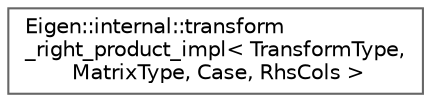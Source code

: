 digraph "Graphical Class Hierarchy"
{
 // LATEX_PDF_SIZE
  bgcolor="transparent";
  edge [fontname=Helvetica,fontsize=10,labelfontname=Helvetica,labelfontsize=10];
  node [fontname=Helvetica,fontsize=10,shape=box,height=0.2,width=0.4];
  rankdir="LR";
  Node0 [id="Node000000",label="Eigen::internal::transform\l_right_product_impl\< TransformType,\l MatrixType, Case, RhsCols \>",height=0.2,width=0.4,color="grey40", fillcolor="white", style="filled",URL="$structEigen_1_1internal_1_1transform__right__product__impl.html",tooltip=" "];
}
